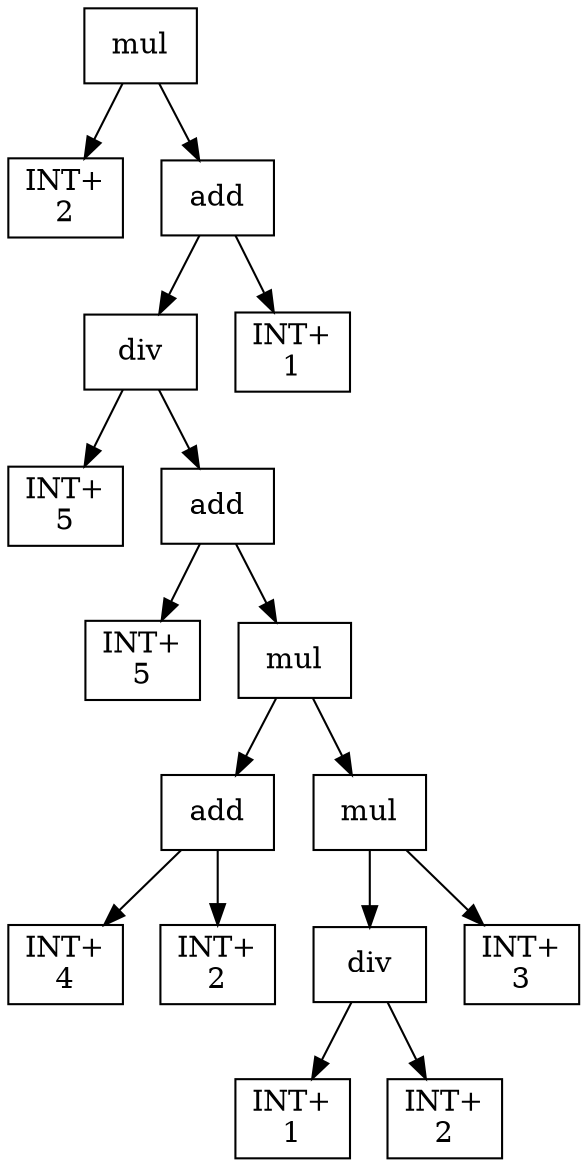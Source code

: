 digraph expr {
  node [shape=box];
  n1 [label="mul"];
  n2 [label="INT+\n2"];
  n3 [label="add"];
  n4 [label="div"];
  n5 [label="INT+\n5"];
  n6 [label="add"];
  n7 [label="INT+\n5"];
  n8 [label="mul"];
  n9 [label="add"];
  n10 [label="INT+\n4"];
  n11 [label="INT+\n2"];
  n9 -> n10;
  n9 -> n11;
  n12 [label="mul"];
  n13 [label="div"];
  n14 [label="INT+\n1"];
  n15 [label="INT+\n2"];
  n13 -> n14;
  n13 -> n15;
  n16 [label="INT+\n3"];
  n12 -> n13;
  n12 -> n16;
  n8 -> n9;
  n8 -> n12;
  n6 -> n7;
  n6 -> n8;
  n4 -> n5;
  n4 -> n6;
  n17 [label="INT+\n1"];
  n3 -> n4;
  n3 -> n17;
  n1 -> n2;
  n1 -> n3;
}